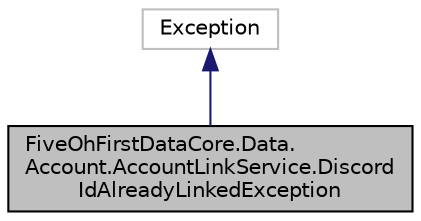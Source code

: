 digraph "FiveOhFirstDataCore.Data.Account.AccountLinkService.DiscordIdAlreadyLinkedException"
{
 // LATEX_PDF_SIZE
  edge [fontname="Helvetica",fontsize="10",labelfontname="Helvetica",labelfontsize="10"];
  node [fontname="Helvetica",fontsize="10",shape=record];
  Node1 [label="FiveOhFirstDataCore.Data.\lAccount.AccountLinkService.Discord\lIdAlreadyLinkedException",height=0.2,width=0.4,color="black", fillcolor="grey75", style="filled", fontcolor="black",tooltip="Thrown when a Discord User ID is attempted to be linked to a new FAF account after it has already bee..."];
  Node2 -> Node1 [dir="back",color="midnightblue",fontsize="10",style="solid",fontname="Helvetica"];
  Node2 [label="Exception",height=0.2,width=0.4,color="grey75", fillcolor="white", style="filled",tooltip=" "];
}
